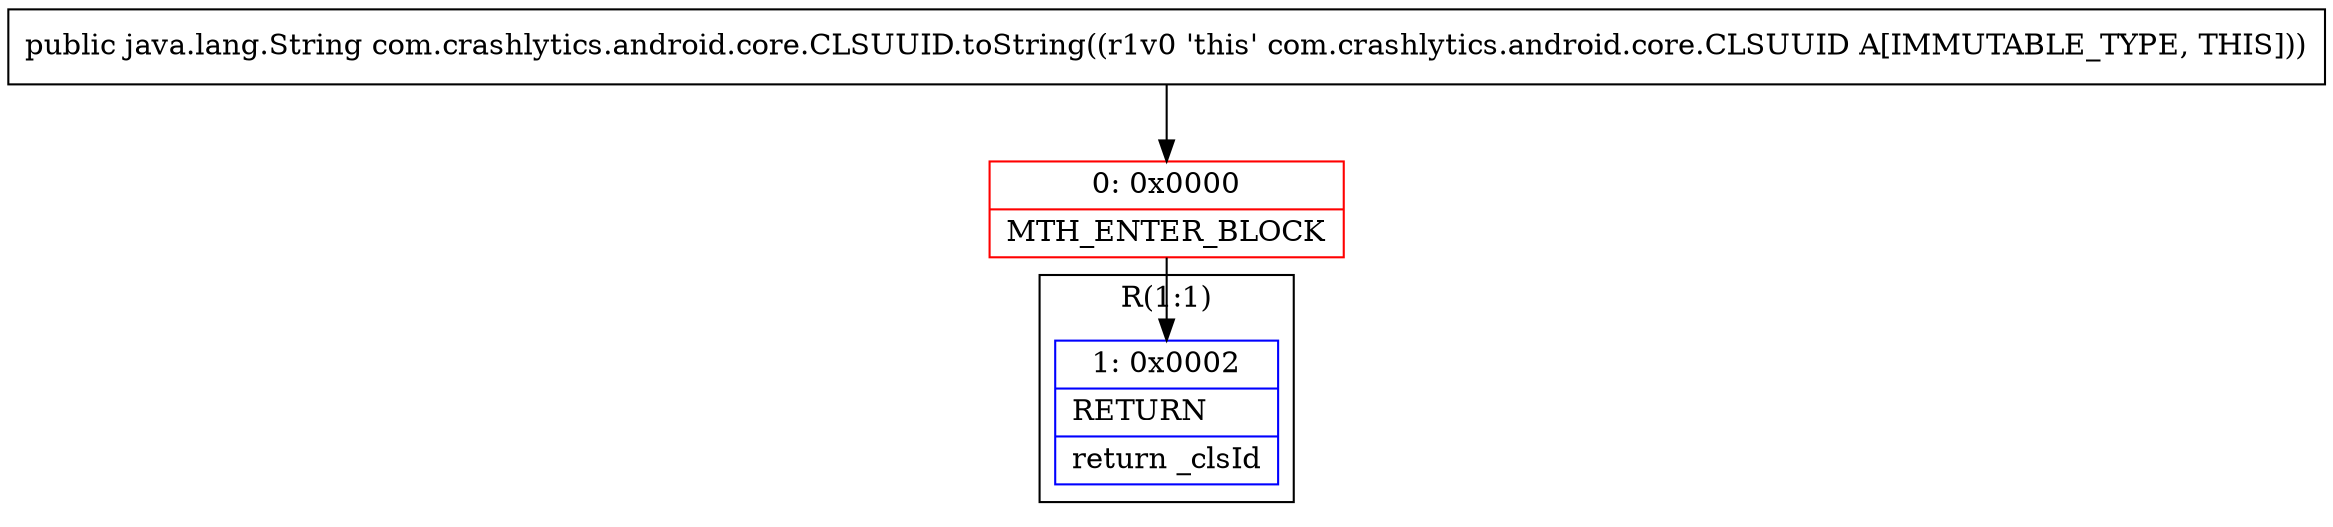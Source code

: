digraph "CFG forcom.crashlytics.android.core.CLSUUID.toString()Ljava\/lang\/String;" {
subgraph cluster_Region_919156801 {
label = "R(1:1)";
node [shape=record,color=blue];
Node_1 [shape=record,label="{1\:\ 0x0002|RETURN\l|return _clsId\l}"];
}
Node_0 [shape=record,color=red,label="{0\:\ 0x0000|MTH_ENTER_BLOCK\l}"];
MethodNode[shape=record,label="{public java.lang.String com.crashlytics.android.core.CLSUUID.toString((r1v0 'this' com.crashlytics.android.core.CLSUUID A[IMMUTABLE_TYPE, THIS])) }"];
MethodNode -> Node_0;
Node_0 -> Node_1;
}

